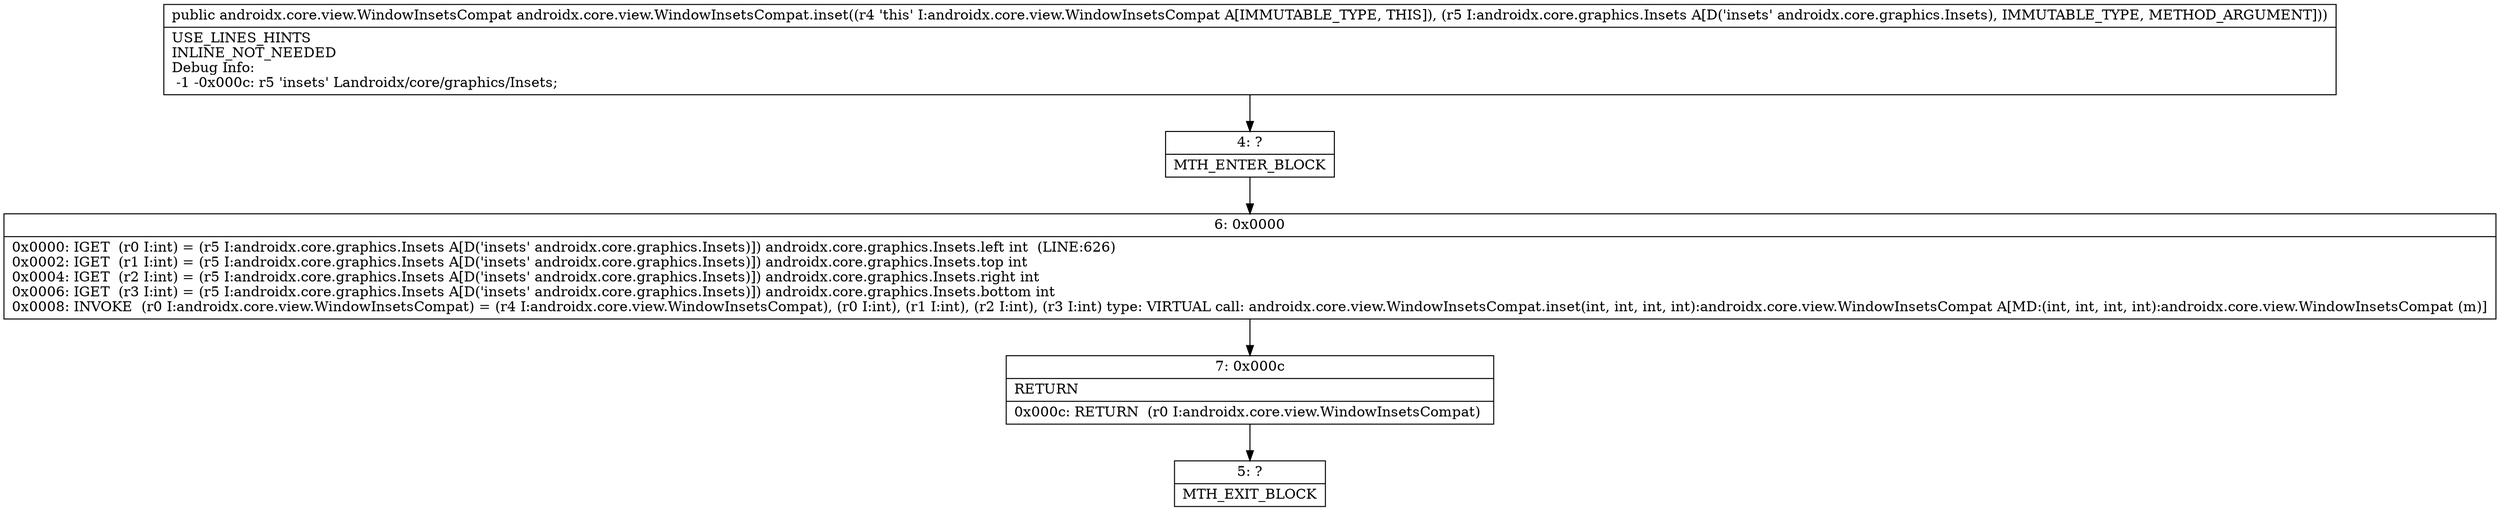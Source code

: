 digraph "CFG forandroidx.core.view.WindowInsetsCompat.inset(Landroidx\/core\/graphics\/Insets;)Landroidx\/core\/view\/WindowInsetsCompat;" {
Node_4 [shape=record,label="{4\:\ ?|MTH_ENTER_BLOCK\l}"];
Node_6 [shape=record,label="{6\:\ 0x0000|0x0000: IGET  (r0 I:int) = (r5 I:androidx.core.graphics.Insets A[D('insets' androidx.core.graphics.Insets)]) androidx.core.graphics.Insets.left int  (LINE:626)\l0x0002: IGET  (r1 I:int) = (r5 I:androidx.core.graphics.Insets A[D('insets' androidx.core.graphics.Insets)]) androidx.core.graphics.Insets.top int \l0x0004: IGET  (r2 I:int) = (r5 I:androidx.core.graphics.Insets A[D('insets' androidx.core.graphics.Insets)]) androidx.core.graphics.Insets.right int \l0x0006: IGET  (r3 I:int) = (r5 I:androidx.core.graphics.Insets A[D('insets' androidx.core.graphics.Insets)]) androidx.core.graphics.Insets.bottom int \l0x0008: INVOKE  (r0 I:androidx.core.view.WindowInsetsCompat) = (r4 I:androidx.core.view.WindowInsetsCompat), (r0 I:int), (r1 I:int), (r2 I:int), (r3 I:int) type: VIRTUAL call: androidx.core.view.WindowInsetsCompat.inset(int, int, int, int):androidx.core.view.WindowInsetsCompat A[MD:(int, int, int, int):androidx.core.view.WindowInsetsCompat (m)]\l}"];
Node_7 [shape=record,label="{7\:\ 0x000c|RETURN\l|0x000c: RETURN  (r0 I:androidx.core.view.WindowInsetsCompat) \l}"];
Node_5 [shape=record,label="{5\:\ ?|MTH_EXIT_BLOCK\l}"];
MethodNode[shape=record,label="{public androidx.core.view.WindowInsetsCompat androidx.core.view.WindowInsetsCompat.inset((r4 'this' I:androidx.core.view.WindowInsetsCompat A[IMMUTABLE_TYPE, THIS]), (r5 I:androidx.core.graphics.Insets A[D('insets' androidx.core.graphics.Insets), IMMUTABLE_TYPE, METHOD_ARGUMENT]))  | USE_LINES_HINTS\lINLINE_NOT_NEEDED\lDebug Info:\l  \-1 \-0x000c: r5 'insets' Landroidx\/core\/graphics\/Insets;\l}"];
MethodNode -> Node_4;Node_4 -> Node_6;
Node_6 -> Node_7;
Node_7 -> Node_5;
}

